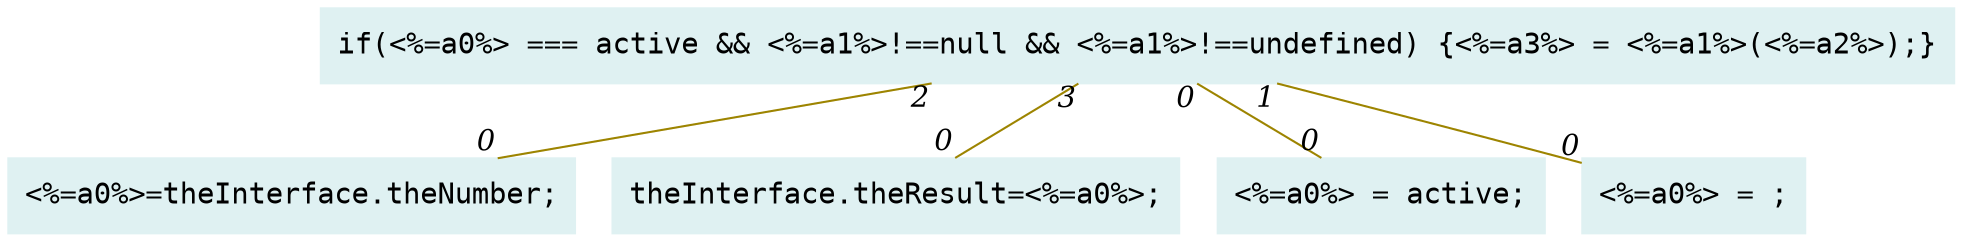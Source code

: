 digraph g{node_540 [shape="box", style="filled", color="#dff1f2", fontname="Courier", label="<%=a0%>=theInterface.theNumber;
" ]
node_542 [shape="box", style="filled", color="#dff1f2", fontname="Courier", label="theInterface.theResult=<%=a0%>;
" ]
node_572 [shape="box", style="filled", color="#dff1f2", fontname="Courier", label="<%=a0%> = active;
" ]
node_575 [shape="box", style="filled", color="#dff1f2", fontname="Courier", label="<%=a0%> = ;
" ]
node_577 [shape="box", style="filled", color="#dff1f2", fontname="Courier", label="if(<%=a0%> === active && <%=a1%>!==null && <%=a1%>!==undefined) {<%=a3%> = <%=a1%>(<%=a2%>);}
" ]
node_577 -> node_572 [dir=none, arrowHead=none, fontname="Times-Italic", arrowsize=1, color="#9d8400", label="",  headlabel="0", taillabel="0" ]
node_577 -> node_575 [dir=none, arrowHead=none, fontname="Times-Italic", arrowsize=1, color="#9d8400", label="",  headlabel="0", taillabel="1" ]
node_577 -> node_540 [dir=none, arrowHead=none, fontname="Times-Italic", arrowsize=1, color="#9d8400", label="",  headlabel="0", taillabel="2" ]
node_577 -> node_542 [dir=none, arrowHead=none, fontname="Times-Italic", arrowsize=1, color="#9d8400", label="",  headlabel="0", taillabel="3" ]
}
